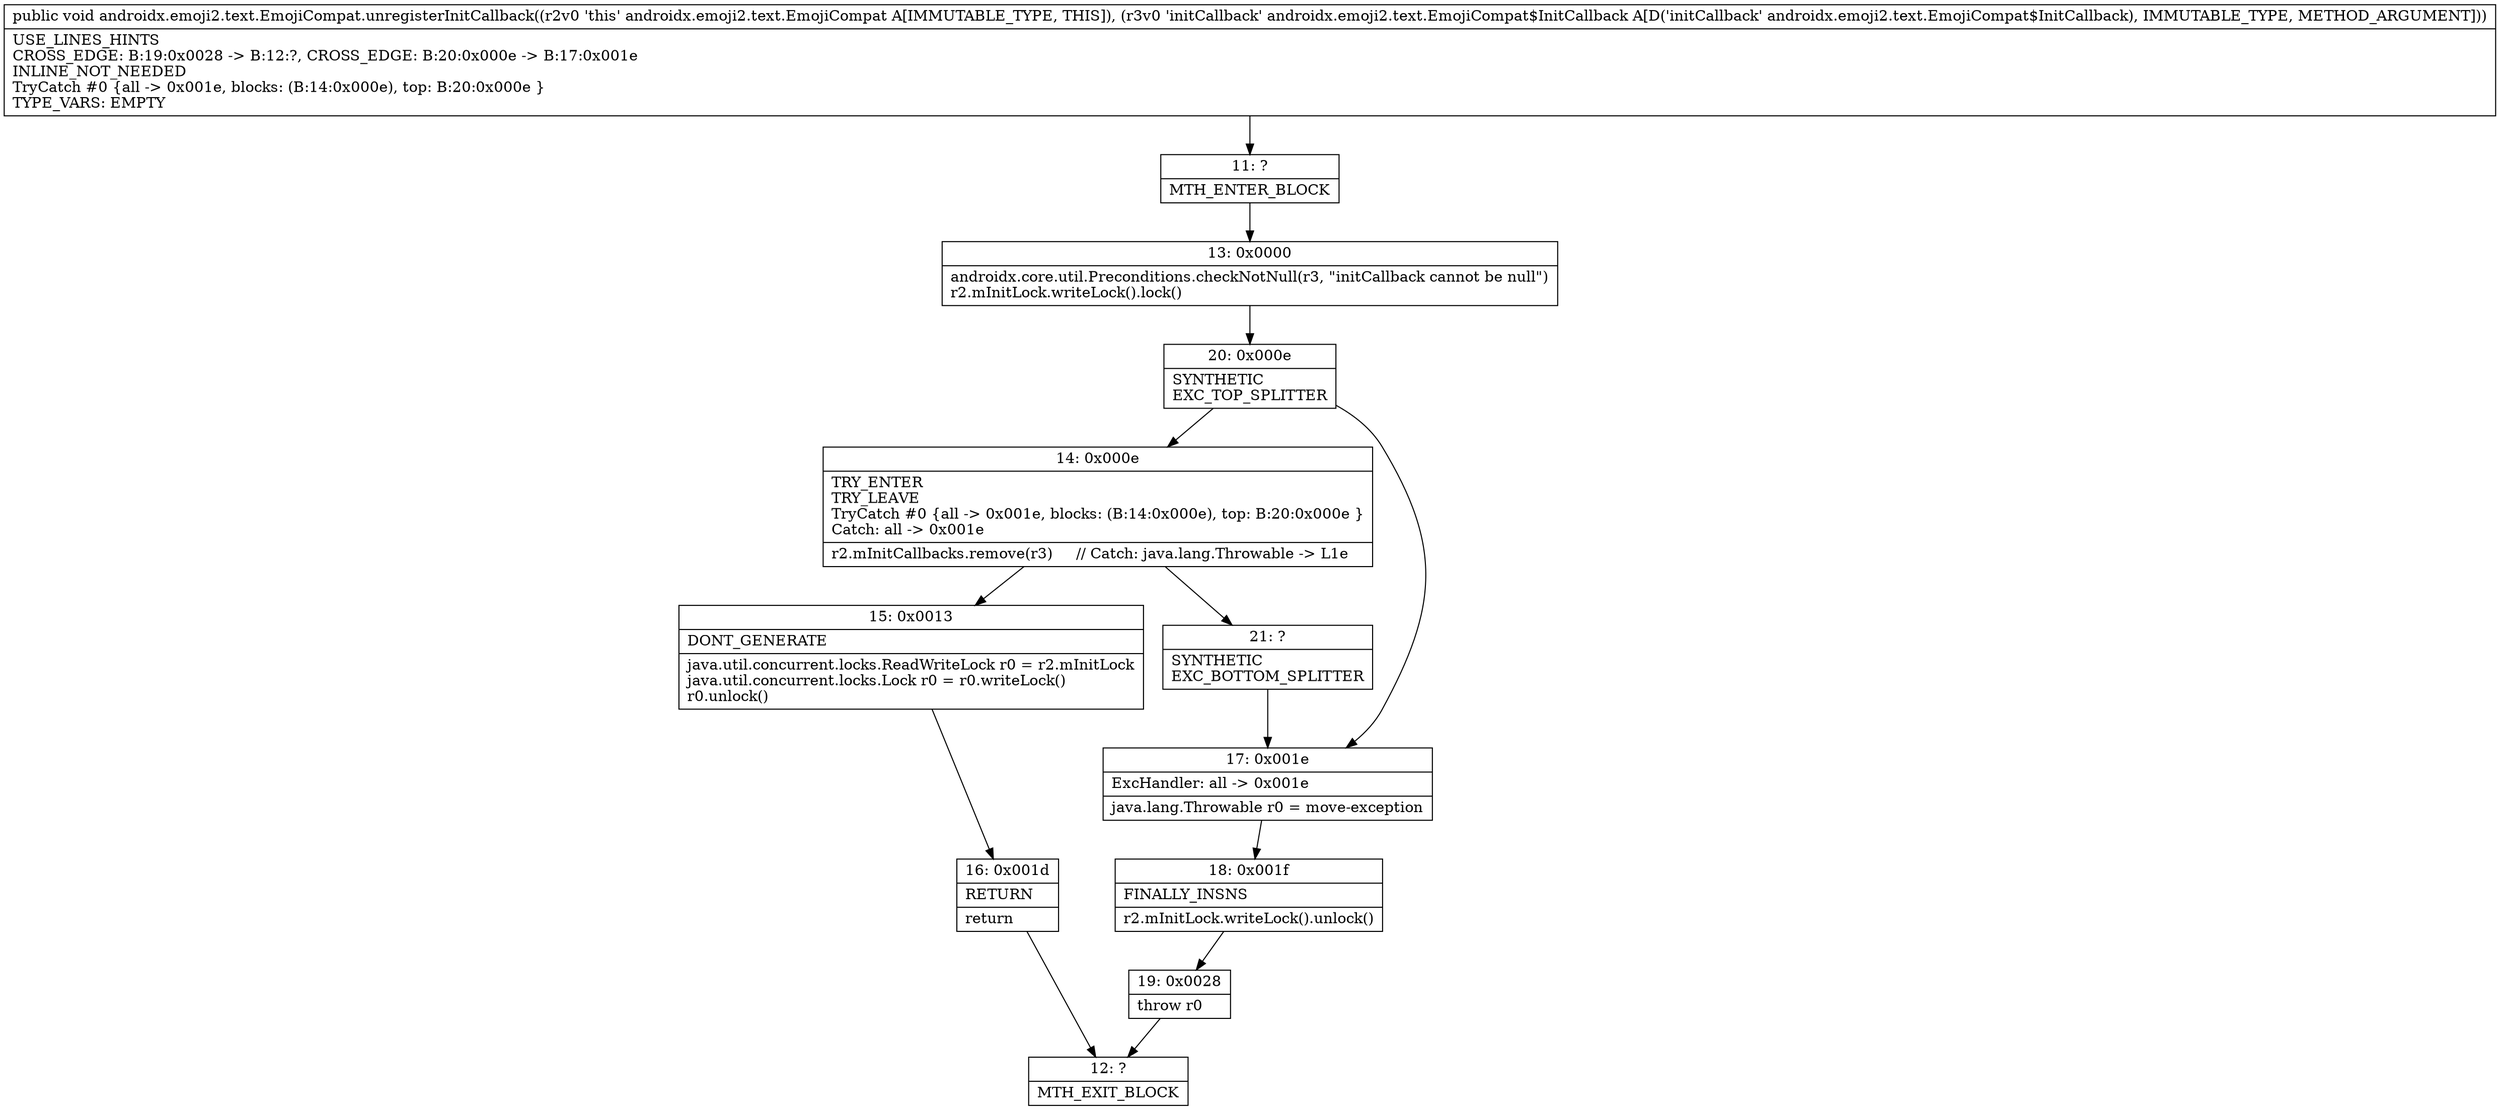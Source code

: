 digraph "CFG forandroidx.emoji2.text.EmojiCompat.unregisterInitCallback(Landroidx\/emoji2\/text\/EmojiCompat$InitCallback;)V" {
Node_11 [shape=record,label="{11\:\ ?|MTH_ENTER_BLOCK\l}"];
Node_13 [shape=record,label="{13\:\ 0x0000|androidx.core.util.Preconditions.checkNotNull(r3, \"initCallback cannot be null\")\lr2.mInitLock.writeLock().lock()\l}"];
Node_20 [shape=record,label="{20\:\ 0x000e|SYNTHETIC\lEXC_TOP_SPLITTER\l}"];
Node_14 [shape=record,label="{14\:\ 0x000e|TRY_ENTER\lTRY_LEAVE\lTryCatch #0 \{all \-\> 0x001e, blocks: (B:14:0x000e), top: B:20:0x000e \}\lCatch: all \-\> 0x001e\l|r2.mInitCallbacks.remove(r3)     \/\/ Catch: java.lang.Throwable \-\> L1e\l}"];
Node_15 [shape=record,label="{15\:\ 0x0013|DONT_GENERATE\l|java.util.concurrent.locks.ReadWriteLock r0 = r2.mInitLock\ljava.util.concurrent.locks.Lock r0 = r0.writeLock()\lr0.unlock()\l}"];
Node_16 [shape=record,label="{16\:\ 0x001d|RETURN\l|return\l}"];
Node_12 [shape=record,label="{12\:\ ?|MTH_EXIT_BLOCK\l}"];
Node_21 [shape=record,label="{21\:\ ?|SYNTHETIC\lEXC_BOTTOM_SPLITTER\l}"];
Node_17 [shape=record,label="{17\:\ 0x001e|ExcHandler: all \-\> 0x001e\l|java.lang.Throwable r0 = move\-exception\l}"];
Node_18 [shape=record,label="{18\:\ 0x001f|FINALLY_INSNS\l|r2.mInitLock.writeLock().unlock()\l}"];
Node_19 [shape=record,label="{19\:\ 0x0028|throw r0\l}"];
MethodNode[shape=record,label="{public void androidx.emoji2.text.EmojiCompat.unregisterInitCallback((r2v0 'this' androidx.emoji2.text.EmojiCompat A[IMMUTABLE_TYPE, THIS]), (r3v0 'initCallback' androidx.emoji2.text.EmojiCompat$InitCallback A[D('initCallback' androidx.emoji2.text.EmojiCompat$InitCallback), IMMUTABLE_TYPE, METHOD_ARGUMENT]))  | USE_LINES_HINTS\lCROSS_EDGE: B:19:0x0028 \-\> B:12:?, CROSS_EDGE: B:20:0x000e \-\> B:17:0x001e\lINLINE_NOT_NEEDED\lTryCatch #0 \{all \-\> 0x001e, blocks: (B:14:0x000e), top: B:20:0x000e \}\lTYPE_VARS: EMPTY\l}"];
MethodNode -> Node_11;Node_11 -> Node_13;
Node_13 -> Node_20;
Node_20 -> Node_14;
Node_20 -> Node_17;
Node_14 -> Node_15;
Node_14 -> Node_21;
Node_15 -> Node_16;
Node_16 -> Node_12;
Node_21 -> Node_17;
Node_17 -> Node_18;
Node_18 -> Node_19;
Node_19 -> Node_12;
}

